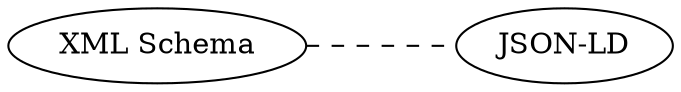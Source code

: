 graph means {

	layout="circo";
	
	xml[label="XML Schema"];
	json[label="JSON-LD"];
	
	xml -- json[style="dashed"];


}
